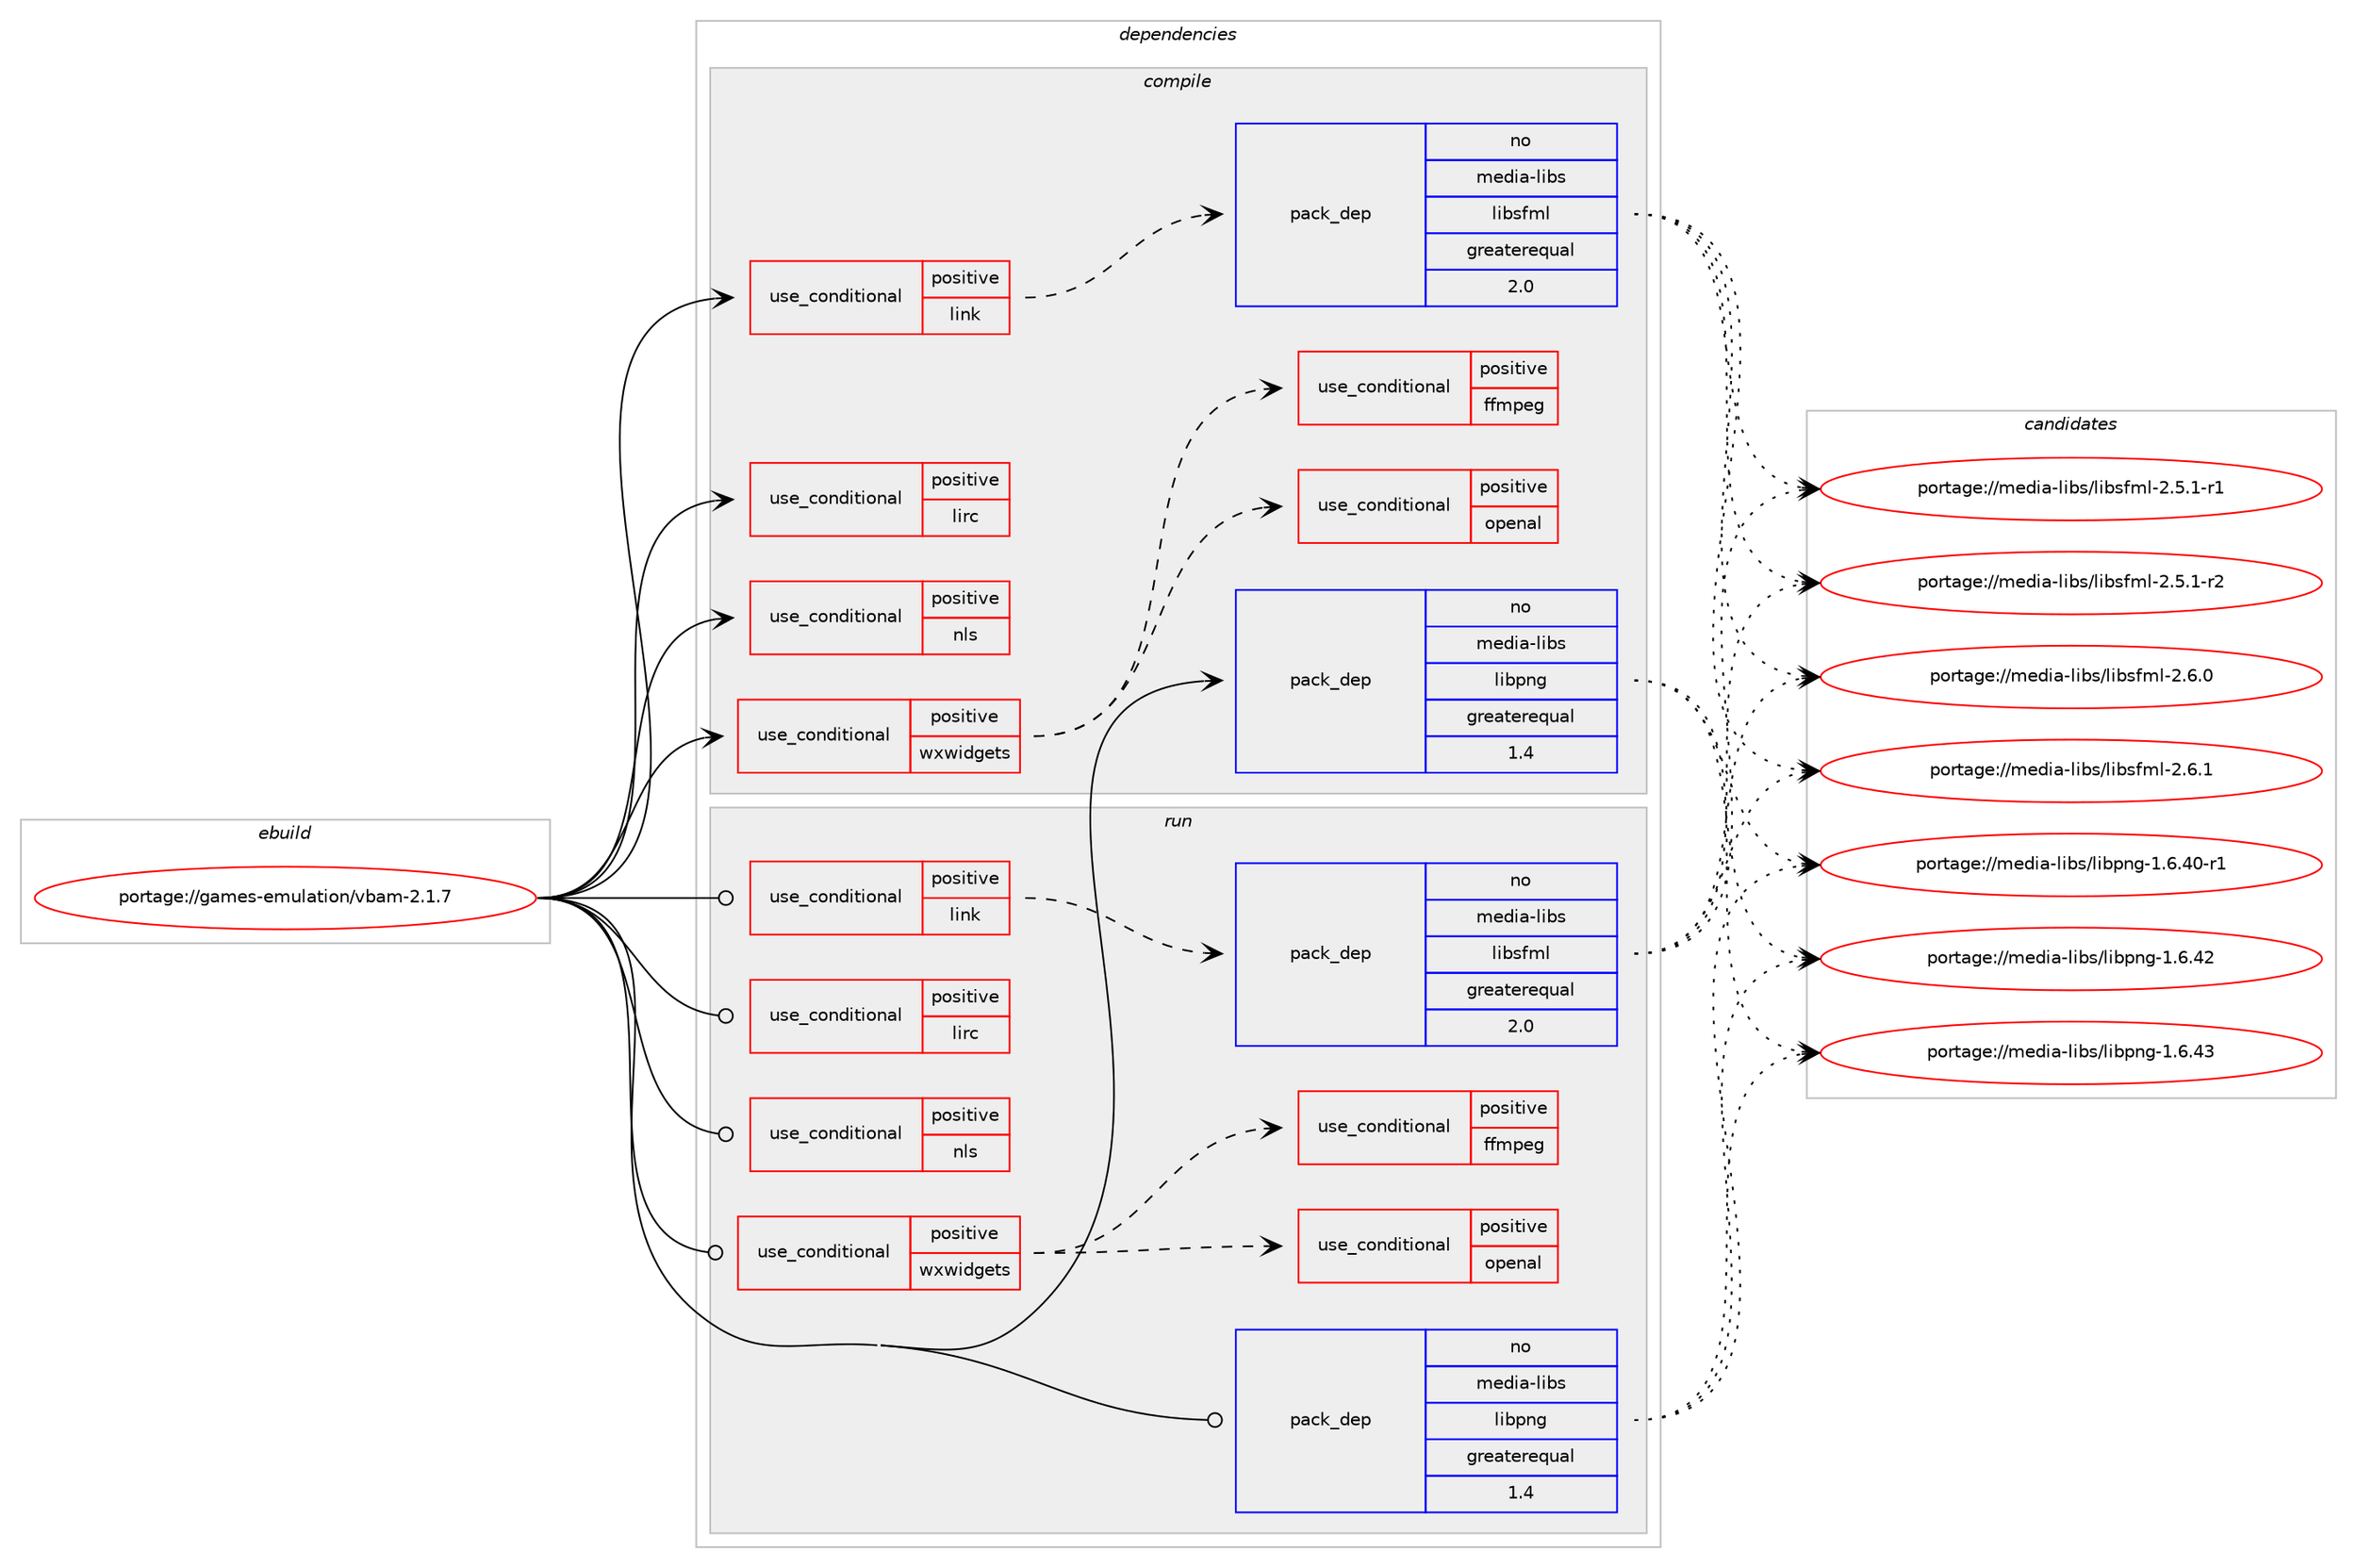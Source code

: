 digraph prolog {

# *************
# Graph options
# *************

newrank=true;
concentrate=true;
compound=true;
graph [rankdir=LR,fontname=Helvetica,fontsize=10,ranksep=1.5];#, ranksep=2.5, nodesep=0.2];
edge  [arrowhead=vee];
node  [fontname=Helvetica,fontsize=10];

# **********
# The ebuild
# **********

subgraph cluster_leftcol {
color=gray;
rank=same;
label=<<i>ebuild</i>>;
id [label="portage://games-emulation/vbam-2.1.7", color=red, width=4, href="../games-emulation/vbam-2.1.7.svg"];
}

# ****************
# The dependencies
# ****************

subgraph cluster_midcol {
color=gray;
label=<<i>dependencies</i>>;
subgraph cluster_compile {
fillcolor="#eeeeee";
style=filled;
label=<<i>compile</i>>;
subgraph cond62062 {
dependency115055 [label=<<TABLE BORDER="0" CELLBORDER="1" CELLSPACING="0" CELLPADDING="4"><TR><TD ROWSPAN="3" CELLPADDING="10">use_conditional</TD></TR><TR><TD>positive</TD></TR><TR><TD>link</TD></TR></TABLE>>, shape=none, color=red];
subgraph pack51519 {
dependency115056 [label=<<TABLE BORDER="0" CELLBORDER="1" CELLSPACING="0" CELLPADDING="4" WIDTH="220"><TR><TD ROWSPAN="6" CELLPADDING="30">pack_dep</TD></TR><TR><TD WIDTH="110">no</TD></TR><TR><TD>media-libs</TD></TR><TR><TD>libsfml</TD></TR><TR><TD>greaterequal</TD></TR><TR><TD>2.0</TD></TR></TABLE>>, shape=none, color=blue];
}
dependency115055:e -> dependency115056:w [weight=20,style="dashed",arrowhead="vee"];
}
id:e -> dependency115055:w [weight=20,style="solid",arrowhead="vee"];
subgraph cond62063 {
dependency115057 [label=<<TABLE BORDER="0" CELLBORDER="1" CELLSPACING="0" CELLPADDING="4"><TR><TD ROWSPAN="3" CELLPADDING="10">use_conditional</TD></TR><TR><TD>positive</TD></TR><TR><TD>lirc</TD></TR></TABLE>>, shape=none, color=red];
# *** BEGIN UNKNOWN DEPENDENCY TYPE (TODO) ***
# dependency115057 -> package_dependency(portage://games-emulation/vbam-2.1.7,install,no,app-misc,lirc,none,[,,],[],[])
# *** END UNKNOWN DEPENDENCY TYPE (TODO) ***

}
id:e -> dependency115057:w [weight=20,style="solid",arrowhead="vee"];
subgraph cond62064 {
dependency115058 [label=<<TABLE BORDER="0" CELLBORDER="1" CELLSPACING="0" CELLPADDING="4"><TR><TD ROWSPAN="3" CELLPADDING="10">use_conditional</TD></TR><TR><TD>positive</TD></TR><TR><TD>nls</TD></TR></TABLE>>, shape=none, color=red];
# *** BEGIN UNKNOWN DEPENDENCY TYPE (TODO) ***
# dependency115058 -> package_dependency(portage://games-emulation/vbam-2.1.7,install,no,virtual,libintl,none,[,,],[],[])
# *** END UNKNOWN DEPENDENCY TYPE (TODO) ***

}
id:e -> dependency115058:w [weight=20,style="solid",arrowhead="vee"];
subgraph cond62065 {
dependency115059 [label=<<TABLE BORDER="0" CELLBORDER="1" CELLSPACING="0" CELLPADDING="4"><TR><TD ROWSPAN="3" CELLPADDING="10">use_conditional</TD></TR><TR><TD>positive</TD></TR><TR><TD>wxwidgets</TD></TR></TABLE>>, shape=none, color=red];
subgraph cond62066 {
dependency115060 [label=<<TABLE BORDER="0" CELLBORDER="1" CELLSPACING="0" CELLPADDING="4"><TR><TD ROWSPAN="3" CELLPADDING="10">use_conditional</TD></TR><TR><TD>positive</TD></TR><TR><TD>ffmpeg</TD></TR></TABLE>>, shape=none, color=red];
# *** BEGIN UNKNOWN DEPENDENCY TYPE (TODO) ***
# dependency115060 -> package_dependency(portage://games-emulation/vbam-2.1.7,install,no,media-video,ffmpeg,none,[,,],any_same_slot,[])
# *** END UNKNOWN DEPENDENCY TYPE (TODO) ***

}
dependency115059:e -> dependency115060:w [weight=20,style="dashed",arrowhead="vee"];
subgraph cond62067 {
dependency115061 [label=<<TABLE BORDER="0" CELLBORDER="1" CELLSPACING="0" CELLPADDING="4"><TR><TD ROWSPAN="3" CELLPADDING="10">use_conditional</TD></TR><TR><TD>positive</TD></TR><TR><TD>openal</TD></TR></TABLE>>, shape=none, color=red];
# *** BEGIN UNKNOWN DEPENDENCY TYPE (TODO) ***
# dependency115061 -> package_dependency(portage://games-emulation/vbam-2.1.7,install,no,media-libs,openal,none,[,,],[],[])
# *** END UNKNOWN DEPENDENCY TYPE (TODO) ***

}
dependency115059:e -> dependency115061:w [weight=20,style="dashed",arrowhead="vee"];
# *** BEGIN UNKNOWN DEPENDENCY TYPE (TODO) ***
# dependency115059 -> package_dependency(portage://games-emulation/vbam-2.1.7,install,no,x11-libs,wxGTK,none,[,,],[slot(3.2-gtk3)],[use(enable(X),none),use(enable(opengl),none)])
# *** END UNKNOWN DEPENDENCY TYPE (TODO) ***

}
id:e -> dependency115059:w [weight=20,style="solid",arrowhead="vee"];
subgraph pack51520 {
dependency115062 [label=<<TABLE BORDER="0" CELLBORDER="1" CELLSPACING="0" CELLPADDING="4" WIDTH="220"><TR><TD ROWSPAN="6" CELLPADDING="30">pack_dep</TD></TR><TR><TD WIDTH="110">no</TD></TR><TR><TD>media-libs</TD></TR><TR><TD>libpng</TD></TR><TR><TD>greaterequal</TD></TR><TR><TD>1.4</TD></TR></TABLE>>, shape=none, color=blue];
}
id:e -> dependency115062:w [weight=20,style="solid",arrowhead="vee"];
# *** BEGIN UNKNOWN DEPENDENCY TYPE (TODO) ***
# id -> package_dependency(portage://games-emulation/vbam-2.1.7,install,no,media-libs,libsdl2,none,[,,],[],[use(enable(joystick),none)])
# *** END UNKNOWN DEPENDENCY TYPE (TODO) ***

# *** BEGIN UNKNOWN DEPENDENCY TYPE (TODO) ***
# id -> package_dependency(portage://games-emulation/vbam-2.1.7,install,no,sys-libs,zlib,none,[,,],any_same_slot,[])
# *** END UNKNOWN DEPENDENCY TYPE (TODO) ***

# *** BEGIN UNKNOWN DEPENDENCY TYPE (TODO) ***
# id -> package_dependency(portage://games-emulation/vbam-2.1.7,install,no,virtual,glu,none,[,,],[],[])
# *** END UNKNOWN DEPENDENCY TYPE (TODO) ***

# *** BEGIN UNKNOWN DEPENDENCY TYPE (TODO) ***
# id -> package_dependency(portage://games-emulation/vbam-2.1.7,install,no,virtual,opengl,none,[,,],[],[])
# *** END UNKNOWN DEPENDENCY TYPE (TODO) ***

}
subgraph cluster_compileandrun {
fillcolor="#eeeeee";
style=filled;
label=<<i>compile and run</i>>;
}
subgraph cluster_run {
fillcolor="#eeeeee";
style=filled;
label=<<i>run</i>>;
subgraph cond62068 {
dependency115063 [label=<<TABLE BORDER="0" CELLBORDER="1" CELLSPACING="0" CELLPADDING="4"><TR><TD ROWSPAN="3" CELLPADDING="10">use_conditional</TD></TR><TR><TD>positive</TD></TR><TR><TD>link</TD></TR></TABLE>>, shape=none, color=red];
subgraph pack51521 {
dependency115064 [label=<<TABLE BORDER="0" CELLBORDER="1" CELLSPACING="0" CELLPADDING="4" WIDTH="220"><TR><TD ROWSPAN="6" CELLPADDING="30">pack_dep</TD></TR><TR><TD WIDTH="110">no</TD></TR><TR><TD>media-libs</TD></TR><TR><TD>libsfml</TD></TR><TR><TD>greaterequal</TD></TR><TR><TD>2.0</TD></TR></TABLE>>, shape=none, color=blue];
}
dependency115063:e -> dependency115064:w [weight=20,style="dashed",arrowhead="vee"];
}
id:e -> dependency115063:w [weight=20,style="solid",arrowhead="odot"];
subgraph cond62069 {
dependency115065 [label=<<TABLE BORDER="0" CELLBORDER="1" CELLSPACING="0" CELLPADDING="4"><TR><TD ROWSPAN="3" CELLPADDING="10">use_conditional</TD></TR><TR><TD>positive</TD></TR><TR><TD>lirc</TD></TR></TABLE>>, shape=none, color=red];
# *** BEGIN UNKNOWN DEPENDENCY TYPE (TODO) ***
# dependency115065 -> package_dependency(portage://games-emulation/vbam-2.1.7,run,no,app-misc,lirc,none,[,,],[],[])
# *** END UNKNOWN DEPENDENCY TYPE (TODO) ***

}
id:e -> dependency115065:w [weight=20,style="solid",arrowhead="odot"];
subgraph cond62070 {
dependency115066 [label=<<TABLE BORDER="0" CELLBORDER="1" CELLSPACING="0" CELLPADDING="4"><TR><TD ROWSPAN="3" CELLPADDING="10">use_conditional</TD></TR><TR><TD>positive</TD></TR><TR><TD>nls</TD></TR></TABLE>>, shape=none, color=red];
# *** BEGIN UNKNOWN DEPENDENCY TYPE (TODO) ***
# dependency115066 -> package_dependency(portage://games-emulation/vbam-2.1.7,run,no,virtual,libintl,none,[,,],[],[])
# *** END UNKNOWN DEPENDENCY TYPE (TODO) ***

}
id:e -> dependency115066:w [weight=20,style="solid",arrowhead="odot"];
subgraph cond62071 {
dependency115067 [label=<<TABLE BORDER="0" CELLBORDER="1" CELLSPACING="0" CELLPADDING="4"><TR><TD ROWSPAN="3" CELLPADDING="10">use_conditional</TD></TR><TR><TD>positive</TD></TR><TR><TD>wxwidgets</TD></TR></TABLE>>, shape=none, color=red];
subgraph cond62072 {
dependency115068 [label=<<TABLE BORDER="0" CELLBORDER="1" CELLSPACING="0" CELLPADDING="4"><TR><TD ROWSPAN="3" CELLPADDING="10">use_conditional</TD></TR><TR><TD>positive</TD></TR><TR><TD>ffmpeg</TD></TR></TABLE>>, shape=none, color=red];
# *** BEGIN UNKNOWN DEPENDENCY TYPE (TODO) ***
# dependency115068 -> package_dependency(portage://games-emulation/vbam-2.1.7,run,no,media-video,ffmpeg,none,[,,],any_same_slot,[])
# *** END UNKNOWN DEPENDENCY TYPE (TODO) ***

}
dependency115067:e -> dependency115068:w [weight=20,style="dashed",arrowhead="vee"];
subgraph cond62073 {
dependency115069 [label=<<TABLE BORDER="0" CELLBORDER="1" CELLSPACING="0" CELLPADDING="4"><TR><TD ROWSPAN="3" CELLPADDING="10">use_conditional</TD></TR><TR><TD>positive</TD></TR><TR><TD>openal</TD></TR></TABLE>>, shape=none, color=red];
# *** BEGIN UNKNOWN DEPENDENCY TYPE (TODO) ***
# dependency115069 -> package_dependency(portage://games-emulation/vbam-2.1.7,run,no,media-libs,openal,none,[,,],[],[])
# *** END UNKNOWN DEPENDENCY TYPE (TODO) ***

}
dependency115067:e -> dependency115069:w [weight=20,style="dashed",arrowhead="vee"];
# *** BEGIN UNKNOWN DEPENDENCY TYPE (TODO) ***
# dependency115067 -> package_dependency(portage://games-emulation/vbam-2.1.7,run,no,x11-libs,wxGTK,none,[,,],[slot(3.2-gtk3)],[use(enable(X),none),use(enable(opengl),none)])
# *** END UNKNOWN DEPENDENCY TYPE (TODO) ***

}
id:e -> dependency115067:w [weight=20,style="solid",arrowhead="odot"];
subgraph pack51522 {
dependency115070 [label=<<TABLE BORDER="0" CELLBORDER="1" CELLSPACING="0" CELLPADDING="4" WIDTH="220"><TR><TD ROWSPAN="6" CELLPADDING="30">pack_dep</TD></TR><TR><TD WIDTH="110">no</TD></TR><TR><TD>media-libs</TD></TR><TR><TD>libpng</TD></TR><TR><TD>greaterequal</TD></TR><TR><TD>1.4</TD></TR></TABLE>>, shape=none, color=blue];
}
id:e -> dependency115070:w [weight=20,style="solid",arrowhead="odot"];
# *** BEGIN UNKNOWN DEPENDENCY TYPE (TODO) ***
# id -> package_dependency(portage://games-emulation/vbam-2.1.7,run,no,media-libs,libsdl2,none,[,,],[],[use(enable(joystick),none)])
# *** END UNKNOWN DEPENDENCY TYPE (TODO) ***

# *** BEGIN UNKNOWN DEPENDENCY TYPE (TODO) ***
# id -> package_dependency(portage://games-emulation/vbam-2.1.7,run,no,sys-libs,zlib,none,[,,],any_same_slot,[])
# *** END UNKNOWN DEPENDENCY TYPE (TODO) ***

# *** BEGIN UNKNOWN DEPENDENCY TYPE (TODO) ***
# id -> package_dependency(portage://games-emulation/vbam-2.1.7,run,no,virtual,glu,none,[,,],[],[])
# *** END UNKNOWN DEPENDENCY TYPE (TODO) ***

# *** BEGIN UNKNOWN DEPENDENCY TYPE (TODO) ***
# id -> package_dependency(portage://games-emulation/vbam-2.1.7,run,no,virtual,opengl,none,[,,],[],[])
# *** END UNKNOWN DEPENDENCY TYPE (TODO) ***

}
}

# **************
# The candidates
# **************

subgraph cluster_choices {
rank=same;
color=gray;
label=<<i>candidates</i>>;

subgraph choice51519 {
color=black;
nodesep=1;
choice10910110010597451081059811547108105981151021091084550465346494511449 [label="portage://media-libs/libsfml-2.5.1-r1", color=red, width=4,href="../media-libs/libsfml-2.5.1-r1.svg"];
choice10910110010597451081059811547108105981151021091084550465346494511450 [label="portage://media-libs/libsfml-2.5.1-r2", color=red, width=4,href="../media-libs/libsfml-2.5.1-r2.svg"];
choice1091011001059745108105981154710810598115102109108455046544648 [label="portage://media-libs/libsfml-2.6.0", color=red, width=4,href="../media-libs/libsfml-2.6.0.svg"];
choice1091011001059745108105981154710810598115102109108455046544649 [label="portage://media-libs/libsfml-2.6.1", color=red, width=4,href="../media-libs/libsfml-2.6.1.svg"];
dependency115056:e -> choice10910110010597451081059811547108105981151021091084550465346494511449:w [style=dotted,weight="100"];
dependency115056:e -> choice10910110010597451081059811547108105981151021091084550465346494511450:w [style=dotted,weight="100"];
dependency115056:e -> choice1091011001059745108105981154710810598115102109108455046544648:w [style=dotted,weight="100"];
dependency115056:e -> choice1091011001059745108105981154710810598115102109108455046544649:w [style=dotted,weight="100"];
}
subgraph choice51520 {
color=black;
nodesep=1;
choice1091011001059745108105981154710810598112110103454946544652484511449 [label="portage://media-libs/libpng-1.6.40-r1", color=red, width=4,href="../media-libs/libpng-1.6.40-r1.svg"];
choice109101100105974510810598115471081059811211010345494654465250 [label="portage://media-libs/libpng-1.6.42", color=red, width=4,href="../media-libs/libpng-1.6.42.svg"];
choice109101100105974510810598115471081059811211010345494654465251 [label="portage://media-libs/libpng-1.6.43", color=red, width=4,href="../media-libs/libpng-1.6.43.svg"];
dependency115062:e -> choice1091011001059745108105981154710810598112110103454946544652484511449:w [style=dotted,weight="100"];
dependency115062:e -> choice109101100105974510810598115471081059811211010345494654465250:w [style=dotted,weight="100"];
dependency115062:e -> choice109101100105974510810598115471081059811211010345494654465251:w [style=dotted,weight="100"];
}
subgraph choice51521 {
color=black;
nodesep=1;
choice10910110010597451081059811547108105981151021091084550465346494511449 [label="portage://media-libs/libsfml-2.5.1-r1", color=red, width=4,href="../media-libs/libsfml-2.5.1-r1.svg"];
choice10910110010597451081059811547108105981151021091084550465346494511450 [label="portage://media-libs/libsfml-2.5.1-r2", color=red, width=4,href="../media-libs/libsfml-2.5.1-r2.svg"];
choice1091011001059745108105981154710810598115102109108455046544648 [label="portage://media-libs/libsfml-2.6.0", color=red, width=4,href="../media-libs/libsfml-2.6.0.svg"];
choice1091011001059745108105981154710810598115102109108455046544649 [label="portage://media-libs/libsfml-2.6.1", color=red, width=4,href="../media-libs/libsfml-2.6.1.svg"];
dependency115064:e -> choice10910110010597451081059811547108105981151021091084550465346494511449:w [style=dotted,weight="100"];
dependency115064:e -> choice10910110010597451081059811547108105981151021091084550465346494511450:w [style=dotted,weight="100"];
dependency115064:e -> choice1091011001059745108105981154710810598115102109108455046544648:w [style=dotted,weight="100"];
dependency115064:e -> choice1091011001059745108105981154710810598115102109108455046544649:w [style=dotted,weight="100"];
}
subgraph choice51522 {
color=black;
nodesep=1;
choice1091011001059745108105981154710810598112110103454946544652484511449 [label="portage://media-libs/libpng-1.6.40-r1", color=red, width=4,href="../media-libs/libpng-1.6.40-r1.svg"];
choice109101100105974510810598115471081059811211010345494654465250 [label="portage://media-libs/libpng-1.6.42", color=red, width=4,href="../media-libs/libpng-1.6.42.svg"];
choice109101100105974510810598115471081059811211010345494654465251 [label="portage://media-libs/libpng-1.6.43", color=red, width=4,href="../media-libs/libpng-1.6.43.svg"];
dependency115070:e -> choice1091011001059745108105981154710810598112110103454946544652484511449:w [style=dotted,weight="100"];
dependency115070:e -> choice109101100105974510810598115471081059811211010345494654465250:w [style=dotted,weight="100"];
dependency115070:e -> choice109101100105974510810598115471081059811211010345494654465251:w [style=dotted,weight="100"];
}
}

}
